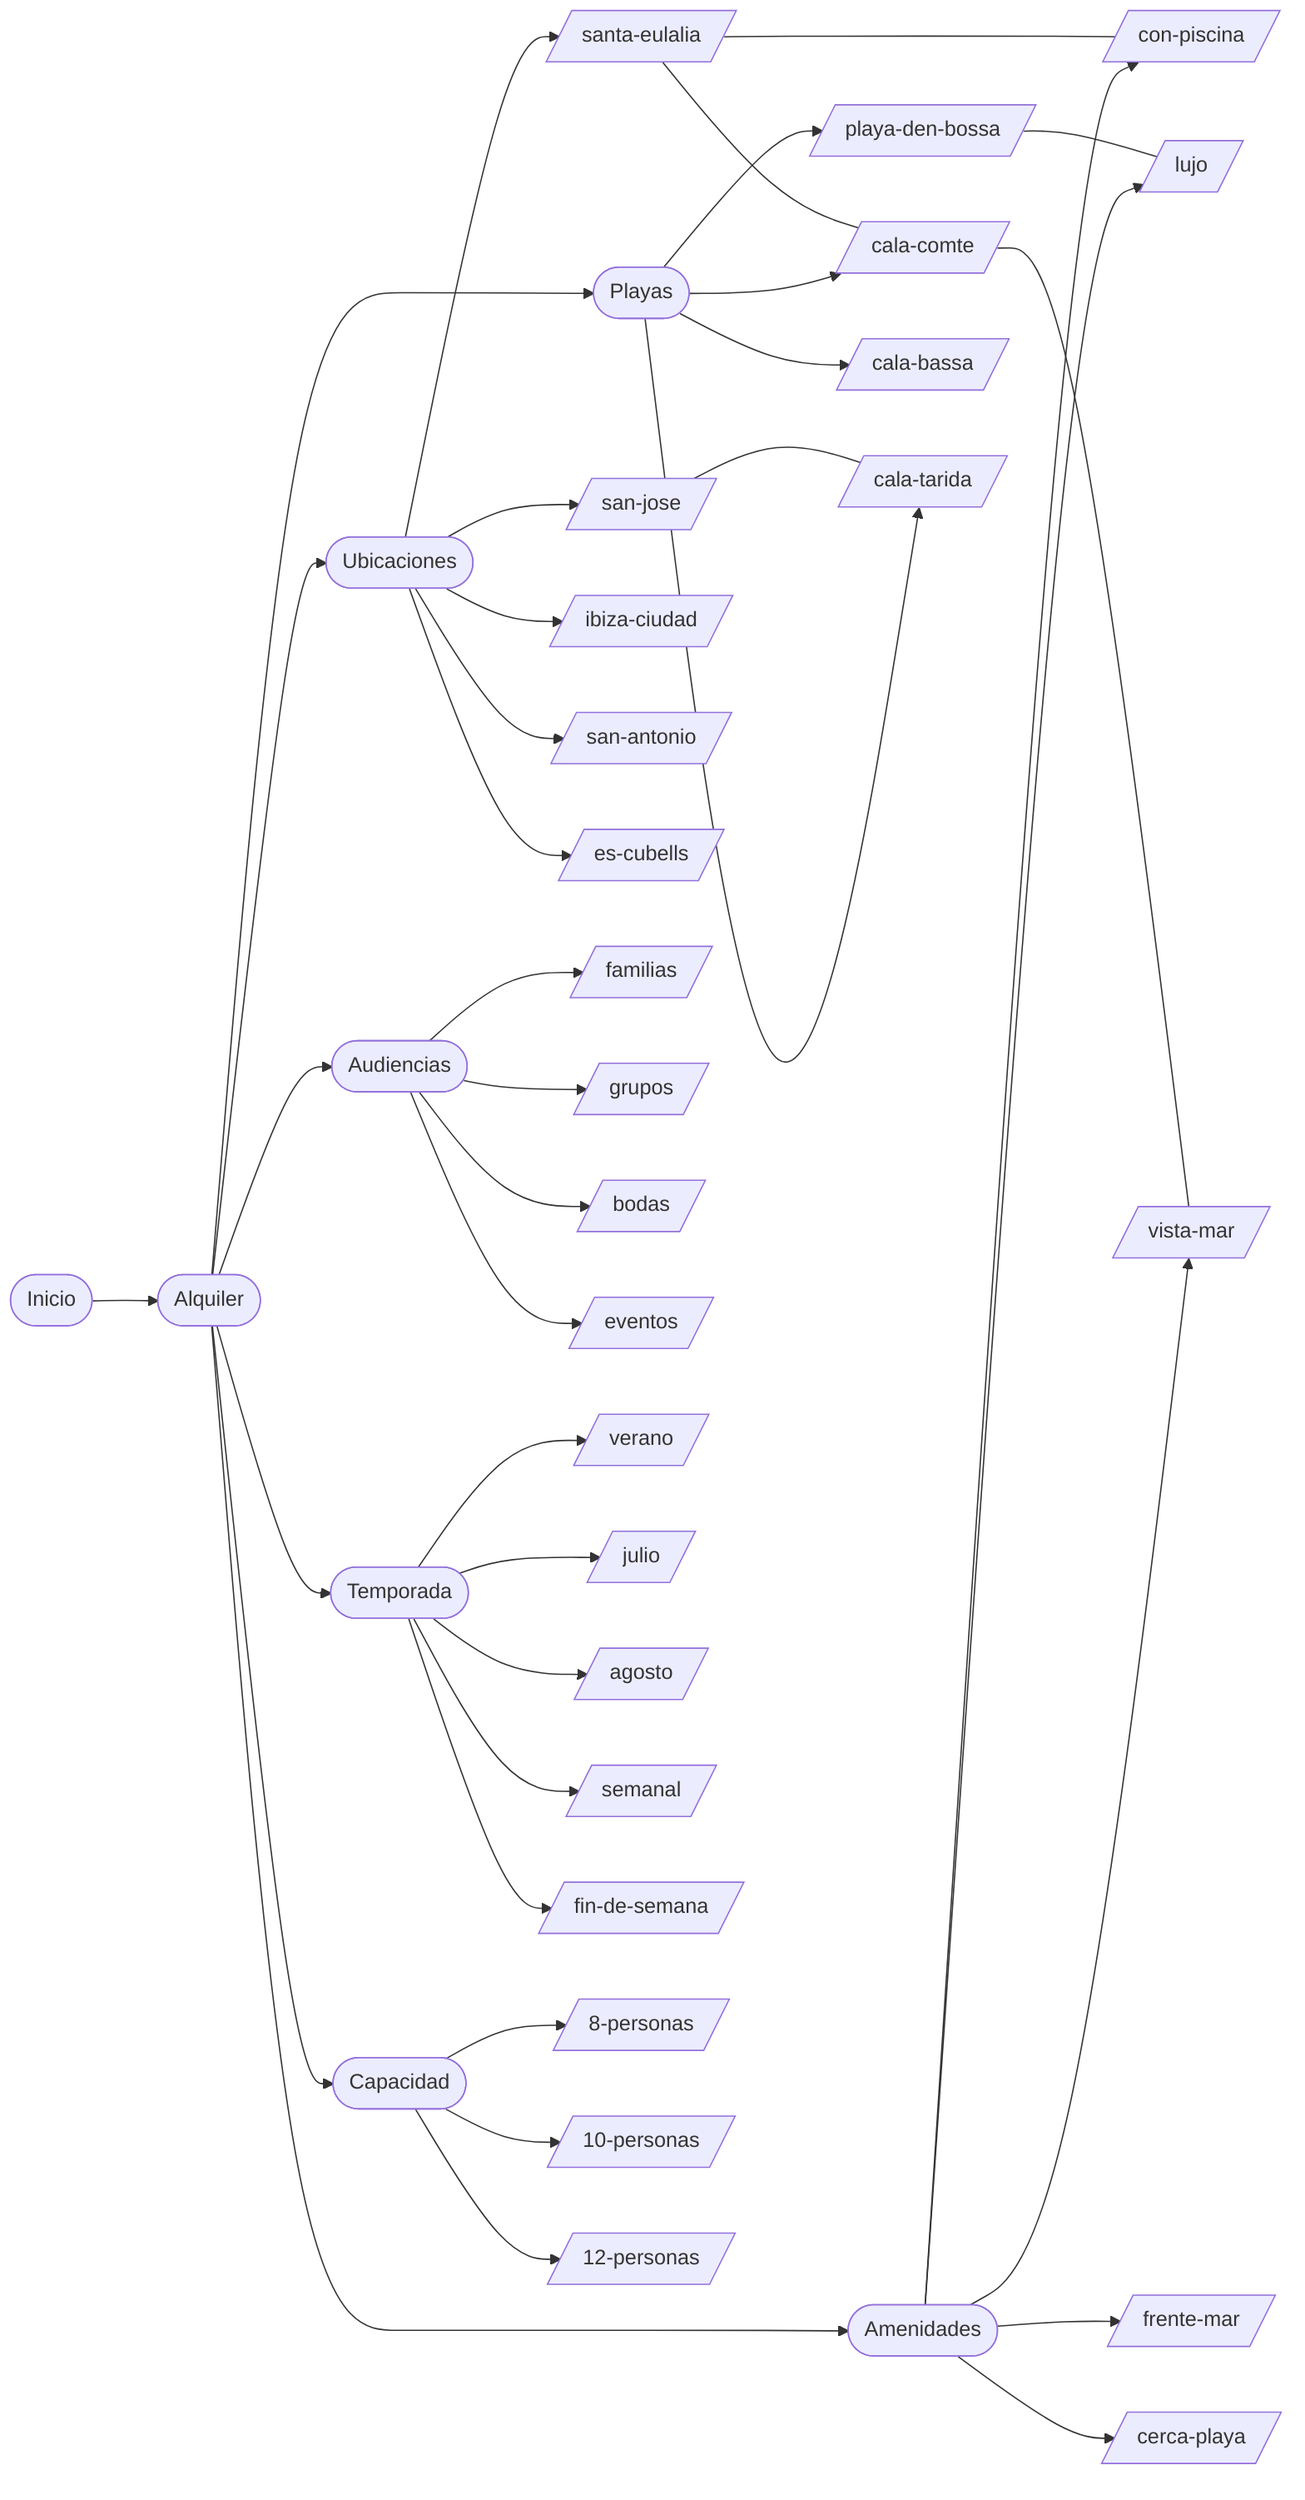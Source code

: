 flowchart LR
    A([Inicio]) --> B([Alquiler])
    B --> C([Ubicaciones])
    B --> D([Playas])
    B --> E([Amenidades])
    B --> F([Audiencias])
    B --> G([Temporada])
    B --> H([Capacidad])

    %% Ubicaciones
    C --> C1[/santa-eulalia/]
    C --> C2[/san-jose/]
    C --> C3[/ibiza-ciudad/]
    C --> C4[/san-antonio/]
    C --> C5[/es-cubells/]

    %% Playas
    D --> D1[/playa-den-bossa/]
    D --> D2[/cala-comte/]
    D --> D3[/cala-bassa/]
    D --> D4[/cala-tarida/]

    %% Amenidades
    E --> E1[/lujo/]
    E --> E2[/con-piscina/]
    E --> E3[/vista-mar/]
    E --> E4[/frente-mar/]
    E --> E5[/cerca-playa/]

    %% Audiencias
    F --> F1[/familias/]
    F --> F2[/grupos/]
    F --> F3[/bodas/]
    F --> F4[/eventos/]

    %% Temporada
    G --> G1[/verano/]
    G --> G2[/julio/]
    G --> G3[/agosto/]
    G --> G4[/semanal/]
    G --> G5[/fin-de-semana/]

    %% Capacidad
    H --> H1[/8-personas/]
    H --> H2[/10-personas/]
    H --> H3[/12-personas/]

    %% Interlinking de ejemplo
    C1 --- D2
    C1 --- E2
    D1 --- E1
    D2 --- E3
    C2 --- D4